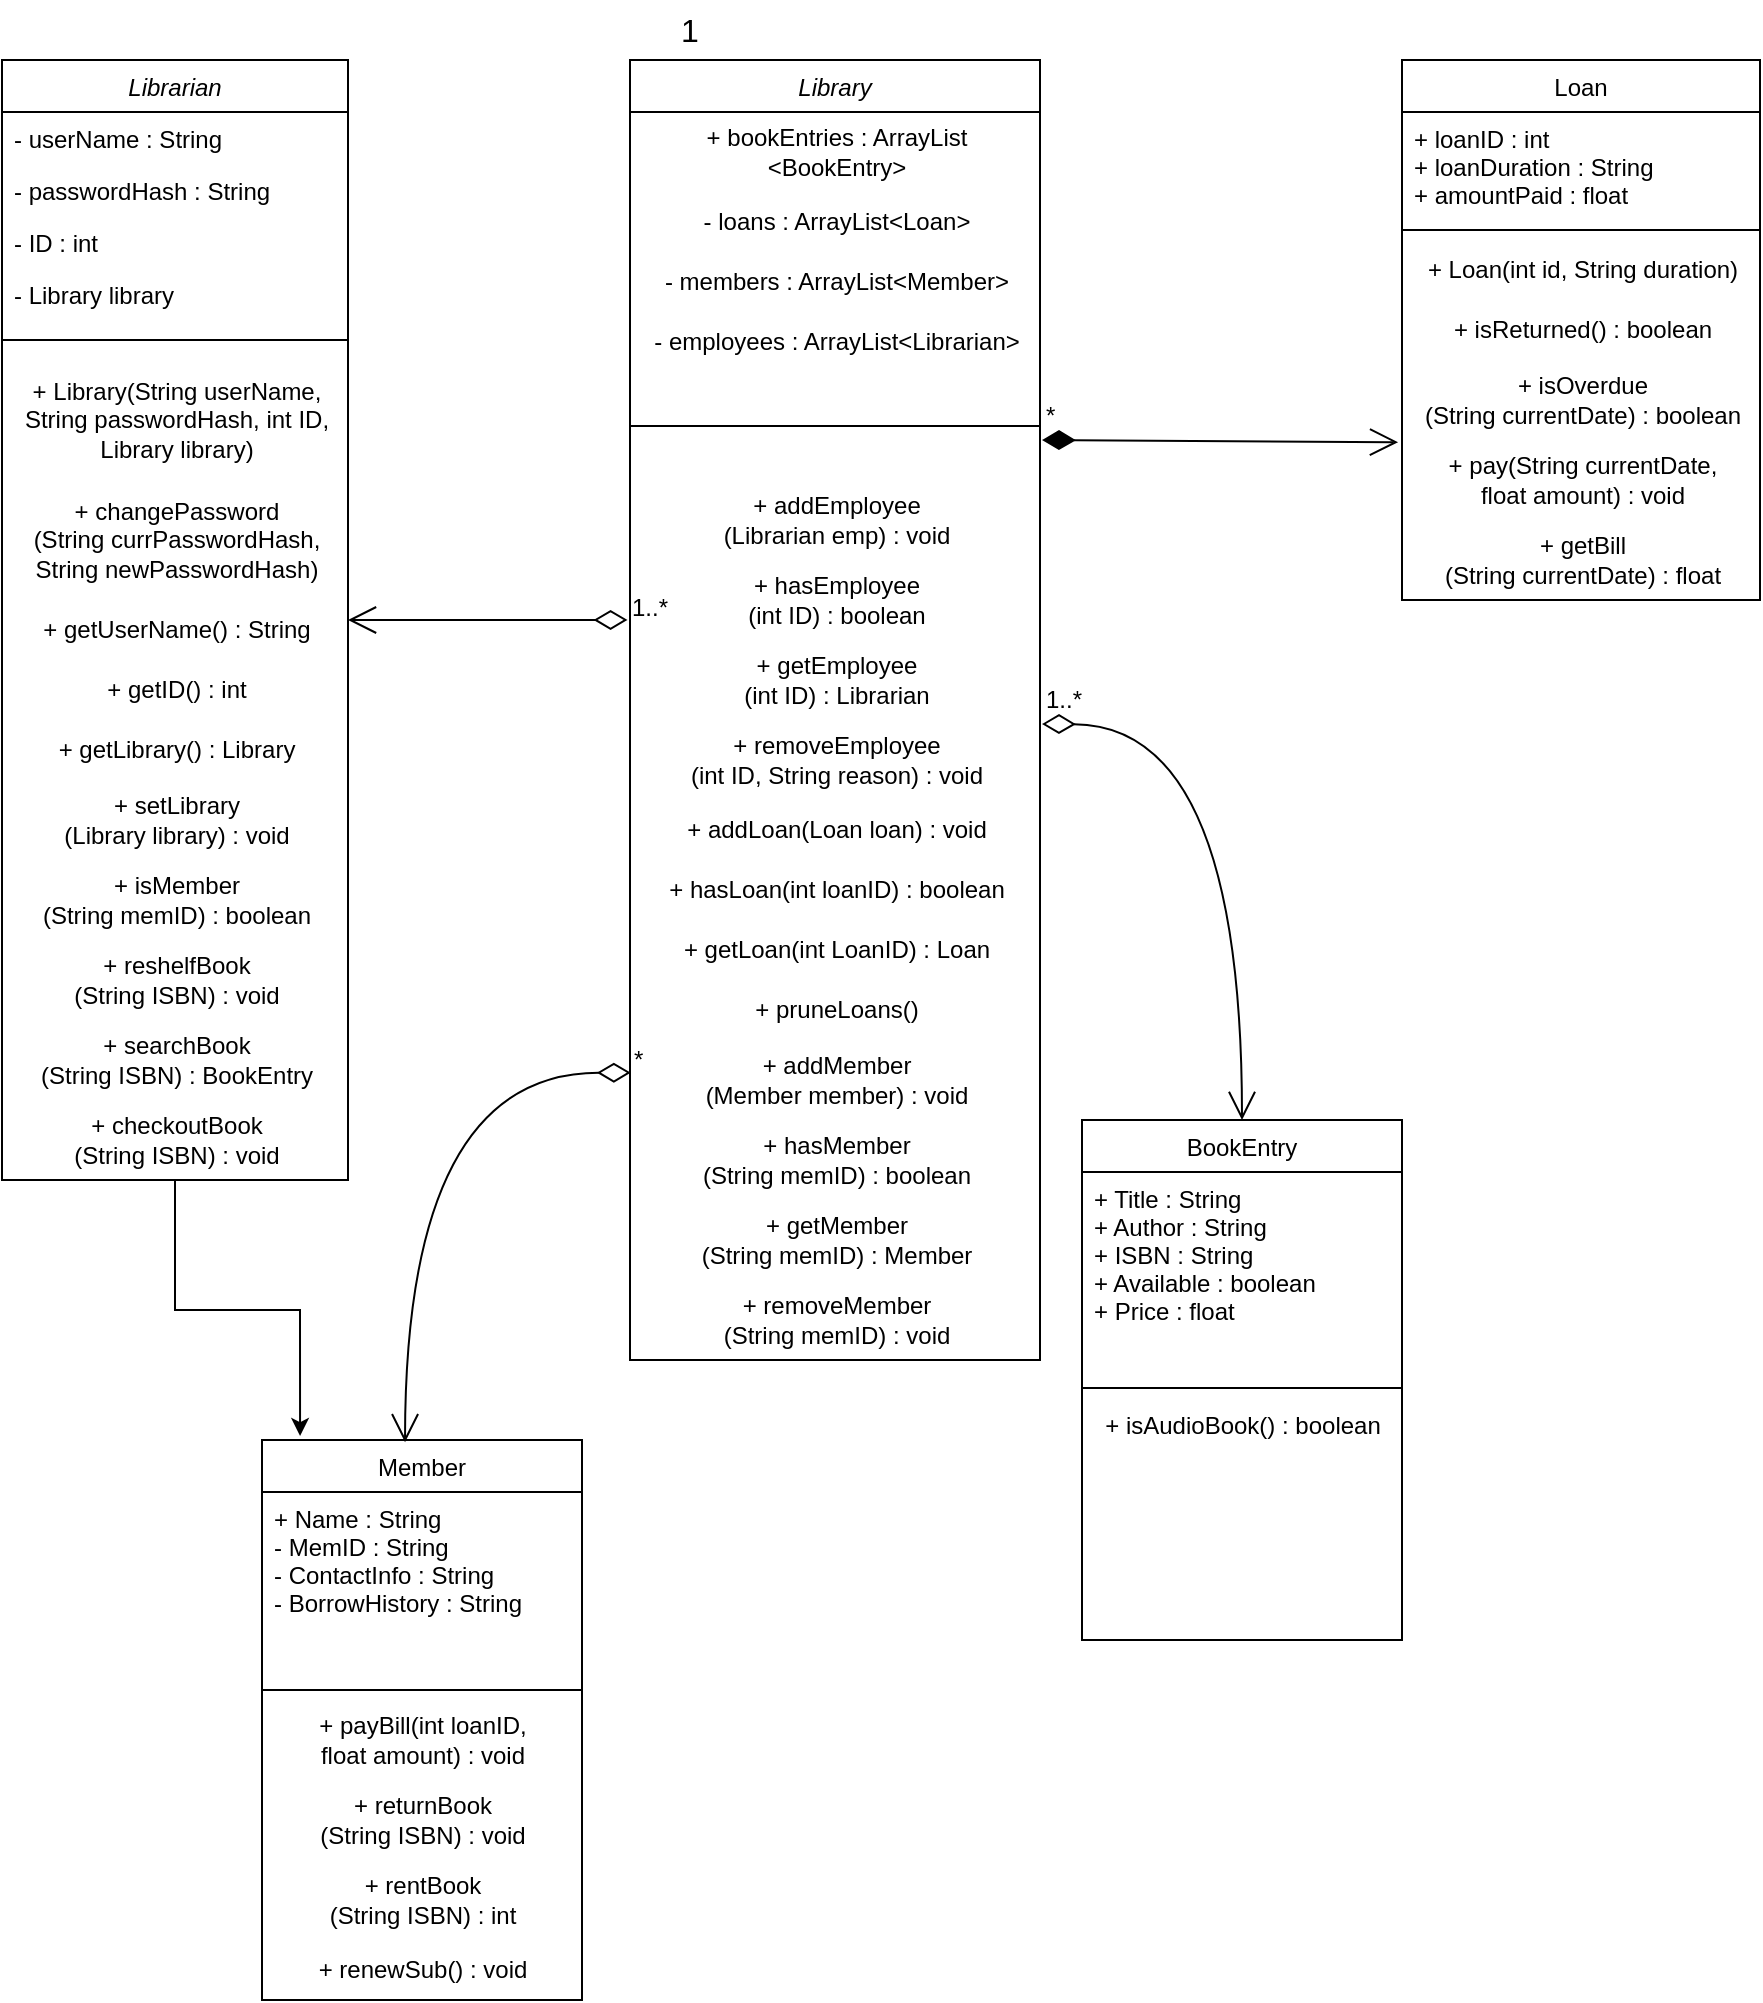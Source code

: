 <mxfile version="24.7.16">
  <diagram id="C5RBs43oDa-KdzZeNtuy" name="Page-1">
    <mxGraphModel dx="1539" dy="2076" grid="1" gridSize="10" guides="1" tooltips="1" connect="1" arrows="1" fold="1" page="1" pageScale="1" pageWidth="827" pageHeight="1169" math="0" shadow="0">
      <root>
        <mxCell id="WIyWlLk6GJQsqaUBKTNV-0" />
        <mxCell id="WIyWlLk6GJQsqaUBKTNV-1" parent="WIyWlLk6GJQsqaUBKTNV-0" />
        <mxCell id="zkfFHV4jXpPFQw0GAbJ--0" value="Librarian" style="swimlane;fontStyle=2;align=center;verticalAlign=top;childLayout=stackLayout;horizontal=1;startSize=26;horizontalStack=0;resizeParent=1;resizeLast=0;collapsible=1;marginBottom=0;rounded=0;shadow=0;strokeWidth=1;" parent="WIyWlLk6GJQsqaUBKTNV-1" vertex="1">
          <mxGeometry x="-90" width="173" height="560" as="geometry">
            <mxRectangle x="230" y="140" width="160" height="26" as="alternateBounds" />
          </mxGeometry>
        </mxCell>
        <mxCell id="zkfFHV4jXpPFQw0GAbJ--1" value="- userName : String" style="text;align=left;verticalAlign=top;spacingLeft=4;spacingRight=4;overflow=hidden;rotatable=0;points=[[0,0.5],[1,0.5]];portConstraint=eastwest;" parent="zkfFHV4jXpPFQw0GAbJ--0" vertex="1">
          <mxGeometry y="26" width="173" height="26" as="geometry" />
        </mxCell>
        <mxCell id="zkfFHV4jXpPFQw0GAbJ--3" value="- passwordHash : String" style="text;align=left;verticalAlign=top;spacingLeft=4;spacingRight=4;overflow=hidden;rotatable=0;points=[[0,0.5],[1,0.5]];portConstraint=eastwest;rounded=0;shadow=0;html=0;" parent="zkfFHV4jXpPFQw0GAbJ--0" vertex="1">
          <mxGeometry y="52" width="173" height="26" as="geometry" />
        </mxCell>
        <mxCell id="zkfFHV4jXpPFQw0GAbJ--2" value="- ID : int" style="text;align=left;verticalAlign=top;spacingLeft=4;spacingRight=4;overflow=hidden;rotatable=0;points=[[0,0.5],[1,0.5]];portConstraint=eastwest;rounded=0;shadow=0;html=0;" parent="zkfFHV4jXpPFQw0GAbJ--0" vertex="1">
          <mxGeometry y="78" width="173" height="26" as="geometry" />
        </mxCell>
        <mxCell id="iNvIvl79tMsVRz-qhqXm-39" value="- Library library" style="text;align=left;verticalAlign=top;spacingLeft=4;spacingRight=4;overflow=hidden;rotatable=0;points=[[0,0.5],[1,0.5]];portConstraint=eastwest;rounded=0;shadow=0;html=0;" parent="zkfFHV4jXpPFQw0GAbJ--0" vertex="1">
          <mxGeometry y="104" width="173" height="26" as="geometry" />
        </mxCell>
        <mxCell id="zkfFHV4jXpPFQw0GAbJ--4" value="" style="line;html=1;strokeWidth=1;align=left;verticalAlign=middle;spacingTop=-1;spacingLeft=3;spacingRight=3;rotatable=0;labelPosition=right;points=[];portConstraint=eastwest;" parent="zkfFHV4jXpPFQw0GAbJ--0" vertex="1">
          <mxGeometry y="130" width="173" height="20" as="geometry" />
        </mxCell>
        <mxCell id="iNvIvl79tMsVRz-qhqXm-43" value="+ Library&lt;span style=&quot;background-color: initial;&quot;&gt;(String userName,&lt;/span&gt;&lt;div&gt;&lt;span style=&quot;background-color: initial;&quot;&gt;String passwordHash, int ID,&lt;/span&gt;&lt;/div&gt;&lt;div&gt;&lt;span style=&quot;background-color: initial;&quot;&gt;Library library)&lt;/span&gt;&lt;/div&gt;" style="text;html=1;align=center;verticalAlign=middle;resizable=0;points=[];autosize=1;strokeColor=none;fillColor=none;" parent="zkfFHV4jXpPFQw0GAbJ--0" vertex="1">
          <mxGeometry y="150" width="173" height="60" as="geometry" />
        </mxCell>
        <mxCell id="iNvIvl79tMsVRz-qhqXm-45" value="+ changePassword&lt;div&gt;&lt;span style=&quot;background-color: initial;&quot;&gt;(String currPasswordHash,&lt;/span&gt;&lt;div&gt;&lt;span style=&quot;background-color: initial;&quot;&gt;String newPasswordHash)&lt;/span&gt;&lt;/div&gt;&lt;/div&gt;" style="text;html=1;align=center;verticalAlign=middle;resizable=0;points=[];autosize=1;strokeColor=none;fillColor=none;" parent="zkfFHV4jXpPFQw0GAbJ--0" vertex="1">
          <mxGeometry y="210" width="173" height="60" as="geometry" />
        </mxCell>
        <mxCell id="iNvIvl79tMsVRz-qhqXm-46" value="+ getUserName&lt;span style=&quot;background-color: initial;&quot;&gt;() : String&lt;/span&gt;" style="text;html=1;align=center;verticalAlign=middle;resizable=0;points=[];autosize=1;strokeColor=none;fillColor=none;" parent="zkfFHV4jXpPFQw0GAbJ--0" vertex="1">
          <mxGeometry y="270" width="173" height="30" as="geometry" />
        </mxCell>
        <mxCell id="iNvIvl79tMsVRz-qhqXm-47" value="+ getID&lt;span style=&quot;background-color: initial;&quot;&gt;() : int&lt;/span&gt;" style="text;html=1;align=center;verticalAlign=middle;resizable=0;points=[];autosize=1;strokeColor=none;fillColor=none;" parent="zkfFHV4jXpPFQw0GAbJ--0" vertex="1">
          <mxGeometry y="300" width="173" height="30" as="geometry" />
        </mxCell>
        <mxCell id="iNvIvl79tMsVRz-qhqXm-42" value="+ getLibrary&lt;span style=&quot;background-color: initial;&quot;&gt;() : Library&lt;/span&gt;" style="text;html=1;align=center;verticalAlign=middle;resizable=0;points=[];autosize=1;strokeColor=none;fillColor=none;" parent="zkfFHV4jXpPFQw0GAbJ--0" vertex="1">
          <mxGeometry y="330" width="173" height="30" as="geometry" />
        </mxCell>
        <mxCell id="iNvIvl79tMsVRz-qhqXm-41" value="+ setLibrary&lt;div&gt;&lt;span style=&quot;background-color: initial;&quot;&gt;(Library library) : void&lt;/span&gt;&lt;/div&gt;" style="text;html=1;align=center;verticalAlign=middle;resizable=0;points=[];autosize=1;strokeColor=none;fillColor=none;" parent="zkfFHV4jXpPFQw0GAbJ--0" vertex="1">
          <mxGeometry y="360" width="173" height="40" as="geometry" />
        </mxCell>
        <mxCell id="iNvIvl79tMsVRz-qhqXm-40" value="+ isMember&lt;div&gt;(String memID) : boolean&lt;/div&gt;" style="text;html=1;align=center;verticalAlign=middle;resizable=0;points=[];autosize=1;strokeColor=none;fillColor=none;" parent="zkfFHV4jXpPFQw0GAbJ--0" vertex="1">
          <mxGeometry y="400" width="173" height="40" as="geometry" />
        </mxCell>
        <mxCell id="64K2vE5NSlZGig4ldIWL-10" value="+ reshelfBook&lt;div&gt;(String ISBN) : void&lt;/div&gt;" style="text;html=1;align=center;verticalAlign=middle;resizable=0;points=[];autosize=1;strokeColor=none;fillColor=none;" parent="zkfFHV4jXpPFQw0GAbJ--0" vertex="1">
          <mxGeometry y="440" width="173" height="40" as="geometry" />
        </mxCell>
        <mxCell id="64K2vE5NSlZGig4ldIWL-14" value="+ searchBook&lt;div&gt;(String ISBN) : BookEntry&lt;/div&gt;" style="text;html=1;align=center;verticalAlign=middle;resizable=0;points=[];autosize=1;strokeColor=none;fillColor=none;" parent="zkfFHV4jXpPFQw0GAbJ--0" vertex="1">
          <mxGeometry y="480" width="173" height="40" as="geometry" />
        </mxCell>
        <mxCell id="64K2vE5NSlZGig4ldIWL-15" value="+ checkoutBook&lt;div&gt;(String ISBN) : void&lt;/div&gt;" style="text;html=1;align=center;verticalAlign=middle;resizable=0;points=[];autosize=1;strokeColor=none;fillColor=none;" parent="zkfFHV4jXpPFQw0GAbJ--0" vertex="1">
          <mxGeometry y="520" width="173" height="40" as="geometry" />
        </mxCell>
        <mxCell id="zkfFHV4jXpPFQw0GAbJ--6" value="Member" style="swimlane;fontStyle=0;align=center;verticalAlign=top;childLayout=stackLayout;horizontal=1;startSize=26;horizontalStack=0;resizeParent=1;resizeLast=0;collapsible=1;marginBottom=0;rounded=0;shadow=0;strokeWidth=1;" parent="WIyWlLk6GJQsqaUBKTNV-1" vertex="1">
          <mxGeometry x="40" y="690" width="160" height="280" as="geometry">
            <mxRectangle x="130" y="380" width="160" height="26" as="alternateBounds" />
          </mxGeometry>
        </mxCell>
        <mxCell id="zkfFHV4jXpPFQw0GAbJ--7" value="+ Name : String&#xa;- MemID : String&#xa;- ContactInfo : String&#xa;- BorrowHistory : String&#xa;" style="text;align=left;verticalAlign=top;spacingLeft=4;spacingRight=4;overflow=hidden;rotatable=0;points=[[0,0.5],[1,0.5]];portConstraint=eastwest;" parent="zkfFHV4jXpPFQw0GAbJ--6" vertex="1">
          <mxGeometry y="26" width="160" height="94" as="geometry" />
        </mxCell>
        <mxCell id="zkfFHV4jXpPFQw0GAbJ--9" value="" style="line;html=1;strokeWidth=1;align=left;verticalAlign=middle;spacingTop=-1;spacingLeft=3;spacingRight=3;rotatable=0;labelPosition=right;points=[];portConstraint=eastwest;" parent="zkfFHV4jXpPFQw0GAbJ--6" vertex="1">
          <mxGeometry y="120" width="160" height="10" as="geometry" />
        </mxCell>
        <mxCell id="64K2vE5NSlZGig4ldIWL-11" value="+ payBill(int loanID,&lt;div&gt;float amount) : void&lt;/div&gt;" style="text;html=1;align=center;verticalAlign=middle;resizable=0;points=[];autosize=1;strokeColor=none;fillColor=none;" parent="zkfFHV4jXpPFQw0GAbJ--6" vertex="1">
          <mxGeometry y="130" width="160" height="40" as="geometry" />
        </mxCell>
        <mxCell id="64K2vE5NSlZGig4ldIWL-12" value="+ returnBook&lt;div&gt;(String ISBN) : void&lt;/div&gt;" style="text;html=1;align=center;verticalAlign=middle;resizable=0;points=[];autosize=1;strokeColor=none;fillColor=none;" parent="zkfFHV4jXpPFQw0GAbJ--6" vertex="1">
          <mxGeometry y="170" width="160" height="40" as="geometry" />
        </mxCell>
        <mxCell id="64K2vE5NSlZGig4ldIWL-16" value="+ rentBook&lt;div&gt;(String ISBN) : int&lt;/div&gt;" style="text;html=1;align=center;verticalAlign=middle;resizable=0;points=[];autosize=1;strokeColor=none;fillColor=none;" parent="zkfFHV4jXpPFQw0GAbJ--6" vertex="1">
          <mxGeometry y="210" width="160" height="40" as="geometry" />
        </mxCell>
        <mxCell id="64K2vE5NSlZGig4ldIWL-24" value="+ renewSub() : void" style="text;html=1;align=center;verticalAlign=middle;resizable=0;points=[];autosize=1;strokeColor=none;fillColor=none;" parent="zkfFHV4jXpPFQw0GAbJ--6" vertex="1">
          <mxGeometry y="250" width="160" height="30" as="geometry" />
        </mxCell>
        <mxCell id="zkfFHV4jXpPFQw0GAbJ--13" value="BookEntry" style="swimlane;fontStyle=0;align=center;verticalAlign=top;childLayout=stackLayout;horizontal=1;startSize=26;horizontalStack=0;resizeParent=1;resizeLast=0;collapsible=1;marginBottom=0;rounded=0;shadow=0;strokeWidth=1;" parent="WIyWlLk6GJQsqaUBKTNV-1" vertex="1">
          <mxGeometry x="450" y="530" width="160" height="260" as="geometry">
            <mxRectangle x="340" y="380" width="170" height="26" as="alternateBounds" />
          </mxGeometry>
        </mxCell>
        <mxCell id="zkfFHV4jXpPFQw0GAbJ--14" value="+ Title : String&#xa;+ Author : String&#xa;+ ISBN : String&#xa;+ Available : boolean&#xa;+ Price : float" style="text;align=left;verticalAlign=top;spacingLeft=4;spacingRight=4;overflow=hidden;rotatable=0;points=[[0,0.5],[1,0.5]];portConstraint=eastwest;" parent="zkfFHV4jXpPFQw0GAbJ--13" vertex="1">
          <mxGeometry y="26" width="160" height="104" as="geometry" />
        </mxCell>
        <mxCell id="zkfFHV4jXpPFQw0GAbJ--15" value="" style="line;html=1;strokeWidth=1;align=left;verticalAlign=middle;spacingTop=-1;spacingLeft=3;spacingRight=3;rotatable=0;labelPosition=right;points=[];portConstraint=eastwest;" parent="zkfFHV4jXpPFQw0GAbJ--13" vertex="1">
          <mxGeometry y="130" width="160" height="8" as="geometry" />
        </mxCell>
        <mxCell id="64K2vE5NSlZGig4ldIWL-25" value="+ isAudioBook() : boolean" style="text;html=1;align=center;verticalAlign=middle;resizable=0;points=[];autosize=1;strokeColor=none;fillColor=none;" parent="zkfFHV4jXpPFQw0GAbJ--13" vertex="1">
          <mxGeometry y="138" width="160" height="30" as="geometry" />
        </mxCell>
        <mxCell id="zkfFHV4jXpPFQw0GAbJ--17" value="Loan" style="swimlane;fontStyle=0;align=center;verticalAlign=top;childLayout=stackLayout;horizontal=1;startSize=26;horizontalStack=0;resizeParent=1;resizeLast=0;collapsible=1;marginBottom=0;rounded=0;shadow=0;strokeWidth=1;" parent="WIyWlLk6GJQsqaUBKTNV-1" vertex="1">
          <mxGeometry x="610" width="179" height="270" as="geometry">
            <mxRectangle x="550" y="140" width="160" height="26" as="alternateBounds" />
          </mxGeometry>
        </mxCell>
        <mxCell id="zkfFHV4jXpPFQw0GAbJ--18" value="+ loanID : int&#xa;+ loanDuration : String&#xa;+ amountPaid : float" style="text;align=left;verticalAlign=top;spacingLeft=4;spacingRight=4;overflow=hidden;rotatable=0;points=[[0,0.5],[1,0.5]];portConstraint=eastwest;" parent="zkfFHV4jXpPFQw0GAbJ--17" vertex="1">
          <mxGeometry y="26" width="179" height="54" as="geometry" />
        </mxCell>
        <mxCell id="zkfFHV4jXpPFQw0GAbJ--23" value="" style="line;html=1;strokeWidth=1;align=left;verticalAlign=middle;spacingTop=-1;spacingLeft=3;spacingRight=3;rotatable=0;labelPosition=right;points=[];portConstraint=eastwest;" parent="zkfFHV4jXpPFQw0GAbJ--17" vertex="1">
          <mxGeometry y="80" width="179" height="10" as="geometry" />
        </mxCell>
        <mxCell id="64K2vE5NSlZGig4ldIWL-3" value="+ Loan(int id, String duration)" style="text;html=1;align=center;verticalAlign=middle;resizable=0;points=[];autosize=1;strokeColor=none;fillColor=none;" parent="zkfFHV4jXpPFQw0GAbJ--17" vertex="1">
          <mxGeometry y="90" width="179" height="30" as="geometry" />
        </mxCell>
        <mxCell id="64K2vE5NSlZGig4ldIWL-17" value="+ isReturned() : boolean" style="text;html=1;align=center;verticalAlign=middle;resizable=0;points=[];autosize=1;strokeColor=none;fillColor=none;" parent="zkfFHV4jXpPFQw0GAbJ--17" vertex="1">
          <mxGeometry y="120" width="179" height="30" as="geometry" />
        </mxCell>
        <mxCell id="iNvIvl79tMsVRz-qhqXm-35" value="+ isOverdue&lt;div&gt;(String currentDate) : boolean&lt;/div&gt;" style="text;html=1;align=center;verticalAlign=middle;resizable=0;points=[];autosize=1;strokeColor=none;fillColor=none;" parent="zkfFHV4jXpPFQw0GAbJ--17" vertex="1">
          <mxGeometry y="150" width="179" height="40" as="geometry" />
        </mxCell>
        <mxCell id="64K2vE5NSlZGig4ldIWL-26" value="+ pay(String currentDate,&lt;div&gt;float amount) : void&lt;/div&gt;" style="text;html=1;align=center;verticalAlign=middle;resizable=0;points=[];autosize=1;strokeColor=none;fillColor=none;" parent="zkfFHV4jXpPFQw0GAbJ--17" vertex="1">
          <mxGeometry y="190" width="179" height="40" as="geometry" />
        </mxCell>
        <mxCell id="iNvIvl79tMsVRz-qhqXm-36" value="+ getBill&lt;div&gt;&lt;span style=&quot;background-color: initial;&quot;&gt;(String currentDate) : float&lt;/span&gt;&lt;/div&gt;" style="text;html=1;align=center;verticalAlign=middle;resizable=0;points=[];autosize=1;strokeColor=none;fillColor=none;" parent="zkfFHV4jXpPFQw0GAbJ--17" vertex="1">
          <mxGeometry y="230" width="179" height="40" as="geometry" />
        </mxCell>
        <mxCell id="chUHbdW1xkKSAvhsrKf5-0" value="Library" style="swimlane;fontStyle=2;align=center;verticalAlign=top;childLayout=stackLayout;horizontal=1;startSize=26;horizontalStack=0;resizeParent=1;resizeLast=0;collapsible=1;marginBottom=0;rounded=0;shadow=0;strokeWidth=1;" parent="WIyWlLk6GJQsqaUBKTNV-1" vertex="1">
          <mxGeometry x="224" width="205" height="650" as="geometry">
            <mxRectangle x="230" y="140" width="160" height="26" as="alternateBounds" />
          </mxGeometry>
        </mxCell>
        <mxCell id="chUHbdW1xkKSAvhsrKf5-9" value="+ bookEntries : ArrayList&lt;div&gt;&amp;lt;BookEntry&amp;gt;&lt;/div&gt;" style="text;html=1;align=center;verticalAlign=middle;resizable=0;points=[];autosize=1;strokeColor=none;fillColor=none;" parent="chUHbdW1xkKSAvhsrKf5-0" vertex="1">
          <mxGeometry y="26" width="205" height="40" as="geometry" />
        </mxCell>
        <mxCell id="chUHbdW1xkKSAvhsrKf5-13" value="- loans : ArrayList&amp;lt;Loan&amp;gt;" style="text;html=1;align=center;verticalAlign=middle;resizable=0;points=[];autosize=1;strokeColor=none;fillColor=none;" parent="chUHbdW1xkKSAvhsrKf5-0" vertex="1">
          <mxGeometry y="66" width="205" height="30" as="geometry" />
        </mxCell>
        <mxCell id="chUHbdW1xkKSAvhsrKf5-15" value="- members : ArrayList&amp;lt;Member&amp;gt;" style="text;html=1;align=center;verticalAlign=middle;resizable=0;points=[];autosize=1;strokeColor=none;fillColor=none;" parent="chUHbdW1xkKSAvhsrKf5-0" vertex="1">
          <mxGeometry y="96" width="205" height="30" as="geometry" />
        </mxCell>
        <mxCell id="chUHbdW1xkKSAvhsrKf5-16" value="- employees : ArrayList&amp;lt;Librarian&amp;gt;" style="text;html=1;align=center;verticalAlign=middle;resizable=0;points=[];autosize=1;strokeColor=none;fillColor=none;" parent="chUHbdW1xkKSAvhsrKf5-0" vertex="1">
          <mxGeometry y="126" width="205" height="30" as="geometry" />
        </mxCell>
        <mxCell id="chUHbdW1xkKSAvhsrKf5-4" value="" style="line;html=1;strokeWidth=1;align=left;verticalAlign=middle;spacingTop=-1;spacingLeft=3;spacingRight=3;rotatable=0;labelPosition=right;points=[];portConstraint=eastwest;" parent="chUHbdW1xkKSAvhsrKf5-0" vertex="1">
          <mxGeometry y="156" width="205" height="54" as="geometry" />
        </mxCell>
        <mxCell id="chUHbdW1xkKSAvhsrKf5-18" value="+ addEmployee&lt;div&gt;(Librarian emp)&amp;nbsp;&lt;span style=&quot;background-color: initial;&quot;&gt;: void&lt;/span&gt;&lt;/div&gt;" style="text;html=1;align=center;verticalAlign=middle;resizable=0;points=[];autosize=1;strokeColor=none;fillColor=none;" parent="chUHbdW1xkKSAvhsrKf5-0" vertex="1">
          <mxGeometry y="210" width="205" height="40" as="geometry" />
        </mxCell>
        <mxCell id="chUHbdW1xkKSAvhsrKf5-19" value="+ hasEmployee&lt;div&gt;(int ID) : boolean&lt;/div&gt;" style="text;html=1;align=center;verticalAlign=middle;resizable=0;points=[];autosize=1;strokeColor=none;fillColor=none;" parent="chUHbdW1xkKSAvhsrKf5-0" vertex="1">
          <mxGeometry y="250" width="205" height="40" as="geometry" />
        </mxCell>
        <mxCell id="iNvIvl79tMsVRz-qhqXm-11" value="+ getEmployee&lt;div&gt;(int ID)&amp;nbsp;&lt;span style=&quot;background-color: initial;&quot;&gt;: Librarian&lt;/span&gt;&lt;/div&gt;" style="text;html=1;align=center;verticalAlign=middle;resizable=0;points=[];autosize=1;strokeColor=none;fillColor=none;" parent="chUHbdW1xkKSAvhsrKf5-0" vertex="1">
          <mxGeometry y="290" width="205" height="40" as="geometry" />
        </mxCell>
        <mxCell id="iNvIvl79tMsVRz-qhqXm-13" value="+ removeEmployee&lt;div&gt;(int ID, String reason)&amp;nbsp;&lt;span style=&quot;background-color: initial;&quot;&gt;: void&lt;/span&gt;&lt;/div&gt;" style="text;html=1;align=center;verticalAlign=middle;resizable=0;points=[];autosize=1;strokeColor=none;fillColor=none;" parent="chUHbdW1xkKSAvhsrKf5-0" vertex="1">
          <mxGeometry y="330" width="205" height="40" as="geometry" />
        </mxCell>
        <mxCell id="chUHbdW1xkKSAvhsrKf5-21" value="+ addLoan(Loan loan) : void" style="text;html=1;align=center;verticalAlign=middle;resizable=0;points=[];autosize=1;strokeColor=none;fillColor=none;" parent="chUHbdW1xkKSAvhsrKf5-0" vertex="1">
          <mxGeometry y="370" width="205" height="30" as="geometry" />
        </mxCell>
        <mxCell id="iNvIvl79tMsVRz-qhqXm-48" value="+ hasLoan(int loanID) : boolean" style="text;html=1;align=center;verticalAlign=middle;resizable=0;points=[];autosize=1;strokeColor=none;fillColor=none;" parent="chUHbdW1xkKSAvhsrKf5-0" vertex="1">
          <mxGeometry y="400" width="205" height="30" as="geometry" />
        </mxCell>
        <mxCell id="iNvIvl79tMsVRz-qhqXm-49" value="+ getLoan(int LoanID) : Loan" style="text;html=1;align=center;verticalAlign=middle;resizable=0;points=[];autosize=1;strokeColor=none;fillColor=none;" parent="chUHbdW1xkKSAvhsrKf5-0" vertex="1">
          <mxGeometry y="430" width="205" height="30" as="geometry" />
        </mxCell>
        <mxCell id="iNvIvl79tMsVRz-qhqXm-50" value="+ pruneLoans()" style="text;html=1;align=center;verticalAlign=middle;resizable=0;points=[];autosize=1;strokeColor=none;fillColor=none;" parent="chUHbdW1xkKSAvhsrKf5-0" vertex="1">
          <mxGeometry y="460" width="205" height="30" as="geometry" />
        </mxCell>
        <mxCell id="chUHbdW1xkKSAvhsrKf5-22" value="+ addMember&lt;div&gt;(Member member) : void&lt;/div&gt;" style="text;html=1;align=center;verticalAlign=middle;resizable=0;points=[];autosize=1;strokeColor=none;fillColor=none;" parent="chUHbdW1xkKSAvhsrKf5-0" vertex="1">
          <mxGeometry y="490" width="205" height="40" as="geometry" />
        </mxCell>
        <mxCell id="iNvIvl79tMsVRz-qhqXm-16" value="+ hasMember&lt;div&gt;(String memID) : boolean&lt;/div&gt;" style="text;html=1;align=center;verticalAlign=middle;resizable=0;points=[];autosize=1;strokeColor=none;fillColor=none;" parent="chUHbdW1xkKSAvhsrKf5-0" vertex="1">
          <mxGeometry y="530" width="205" height="40" as="geometry" />
        </mxCell>
        <mxCell id="iNvIvl79tMsVRz-qhqXm-33" value="+ getMember&lt;div&gt;(String memID) : Member&lt;/div&gt;" style="text;html=1;align=center;verticalAlign=middle;resizable=0;points=[];autosize=1;strokeColor=none;fillColor=none;" parent="chUHbdW1xkKSAvhsrKf5-0" vertex="1">
          <mxGeometry y="570" width="205" height="40" as="geometry" />
        </mxCell>
        <mxCell id="iNvIvl79tMsVRz-qhqXm-14" value="+ removeMember&lt;div&gt;(String memID) : void&lt;/div&gt;" style="text;html=1;align=center;verticalAlign=middle;resizable=0;points=[];autosize=1;strokeColor=none;fillColor=none;" parent="chUHbdW1xkKSAvhsrKf5-0" vertex="1">
          <mxGeometry y="610" width="205" height="40" as="geometry" />
        </mxCell>
        <mxCell id="wYOp3Uvvmp2U9gyyuIDl-5" value="1" style="text;strokeColor=none;fillColor=none;html=1;align=center;verticalAlign=middle;whiteSpace=wrap;rounded=0;fontSize=16;" parent="WIyWlLk6GJQsqaUBKTNV-1" vertex="1">
          <mxGeometry x="224" y="-30" width="60" height="30" as="geometry" />
        </mxCell>
        <mxCell id="iNvIvl79tMsVRz-qhqXm-5" value="1..*" style="endArrow=open;html=1;endSize=12;startArrow=diamondThin;startSize=14;startFill=0;edgeStyle=orthogonalEdgeStyle;align=left;verticalAlign=bottom;rounded=0;fontSize=12;curved=1;exitX=-0.006;exitY=0.749;exitDx=0;exitDy=0;entryX=1;entryY=0.5;entryDx=0;entryDy=0;exitPerimeter=0;" parent="WIyWlLk6GJQsqaUBKTNV-1" source="chUHbdW1xkKSAvhsrKf5-19" target="zkfFHV4jXpPFQw0GAbJ--0" edge="1">
          <mxGeometry x="-1" y="3" relative="1" as="geometry">
            <mxPoint x="160" y="174" as="sourcePoint" />
            <mxPoint x="80" y="180" as="targetPoint" />
          </mxGeometry>
        </mxCell>
        <mxCell id="iNvIvl79tMsVRz-qhqXm-7" value="*" style="endArrow=open;html=1;endSize=12;startArrow=diamondThin;startSize=14;startFill=0;edgeStyle=orthogonalEdgeStyle;align=left;verticalAlign=bottom;rounded=0;fontSize=12;curved=1;entryX=0.447;entryY=0.004;entryDx=0;entryDy=0;entryPerimeter=0;exitX=0.002;exitY=0.409;exitDx=0;exitDy=0;exitPerimeter=0;" parent="WIyWlLk6GJQsqaUBKTNV-1" source="chUHbdW1xkKSAvhsrKf5-22" target="zkfFHV4jXpPFQw0GAbJ--6" edge="1">
          <mxGeometry x="-1" y="3" relative="1" as="geometry">
            <mxPoint x="170" y="370" as="sourcePoint" />
            <mxPoint x="350" y="710" as="targetPoint" />
          </mxGeometry>
        </mxCell>
        <mxCell id="iNvIvl79tMsVRz-qhqXm-8" value="*" style="endArrow=open;html=1;endSize=12;startArrow=diamondThin;startSize=14;startFill=1;edgeStyle=orthogonalEdgeStyle;align=left;verticalAlign=bottom;rounded=0;fontSize=12;curved=1;entryX=-0.011;entryY=1.028;entryDx=0;entryDy=0;entryPerimeter=0;" parent="WIyWlLk6GJQsqaUBKTNV-1" target="iNvIvl79tMsVRz-qhqXm-35" edge="1">
          <mxGeometry x="-1" y="3" relative="1" as="geometry">
            <mxPoint x="430" y="190" as="sourcePoint" />
            <mxPoint x="582" y="190" as="targetPoint" />
          </mxGeometry>
        </mxCell>
        <mxCell id="iNvIvl79tMsVRz-qhqXm-9" value="1..*" style="endArrow=open;html=1;endSize=12;startArrow=diamondThin;startSize=14;startFill=0;edgeStyle=orthogonalEdgeStyle;align=left;verticalAlign=bottom;rounded=0;fontSize=12;curved=1;entryX=0.5;entryY=0;entryDx=0;entryDy=0;" parent="WIyWlLk6GJQsqaUBKTNV-1" target="zkfFHV4jXpPFQw0GAbJ--13" edge="1">
          <mxGeometry x="-1" y="3" relative="1" as="geometry">
            <mxPoint x="430" y="332" as="sourcePoint" />
            <mxPoint x="582" y="330" as="targetPoint" />
          </mxGeometry>
        </mxCell>
        <mxCell id="JM9VzWdmW69k0jZ3OT5f-0" style="edgeStyle=orthogonalEdgeStyle;rounded=0;orthogonalLoop=1;jettySize=auto;html=1;entryX=0.119;entryY=-0.007;entryDx=0;entryDy=0;entryPerimeter=0;" parent="WIyWlLk6GJQsqaUBKTNV-1" source="64K2vE5NSlZGig4ldIWL-15" target="zkfFHV4jXpPFQw0GAbJ--6" edge="1">
          <mxGeometry relative="1" as="geometry" />
        </mxCell>
      </root>
    </mxGraphModel>
  </diagram>
</mxfile>

